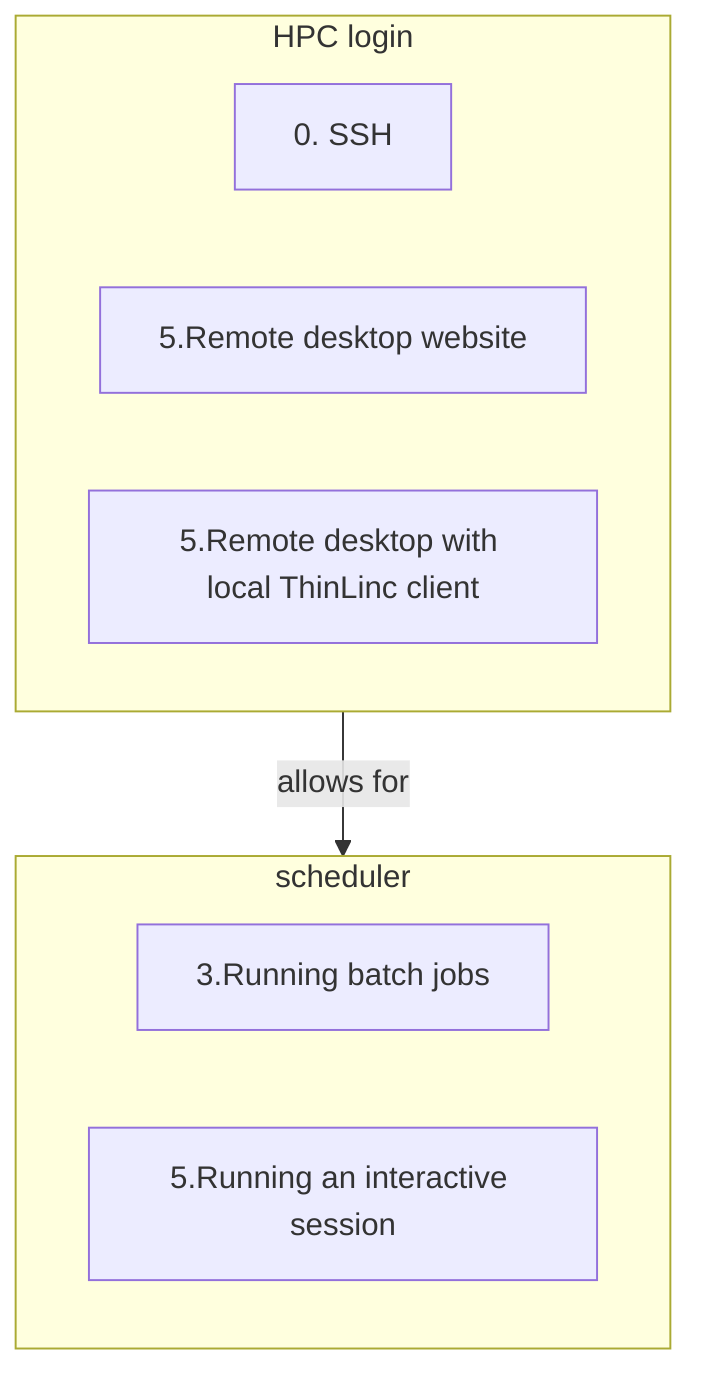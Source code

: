 flowchart TD

    subgraph login[HPC login]
      ssh[0. SSH]
      remote_desktop_website[5.Remote desktop website]
      remote_desktop_local_thinlinc_client[5.Remote desktop with local ThinLinc client]
    end
    subgraph scheduler[scheduler]
      running_batch_jobs[3.Running batch jobs]
      running_interactive_session[5.Running an interactive session]
    end
  
    login --> |allows for| scheduler